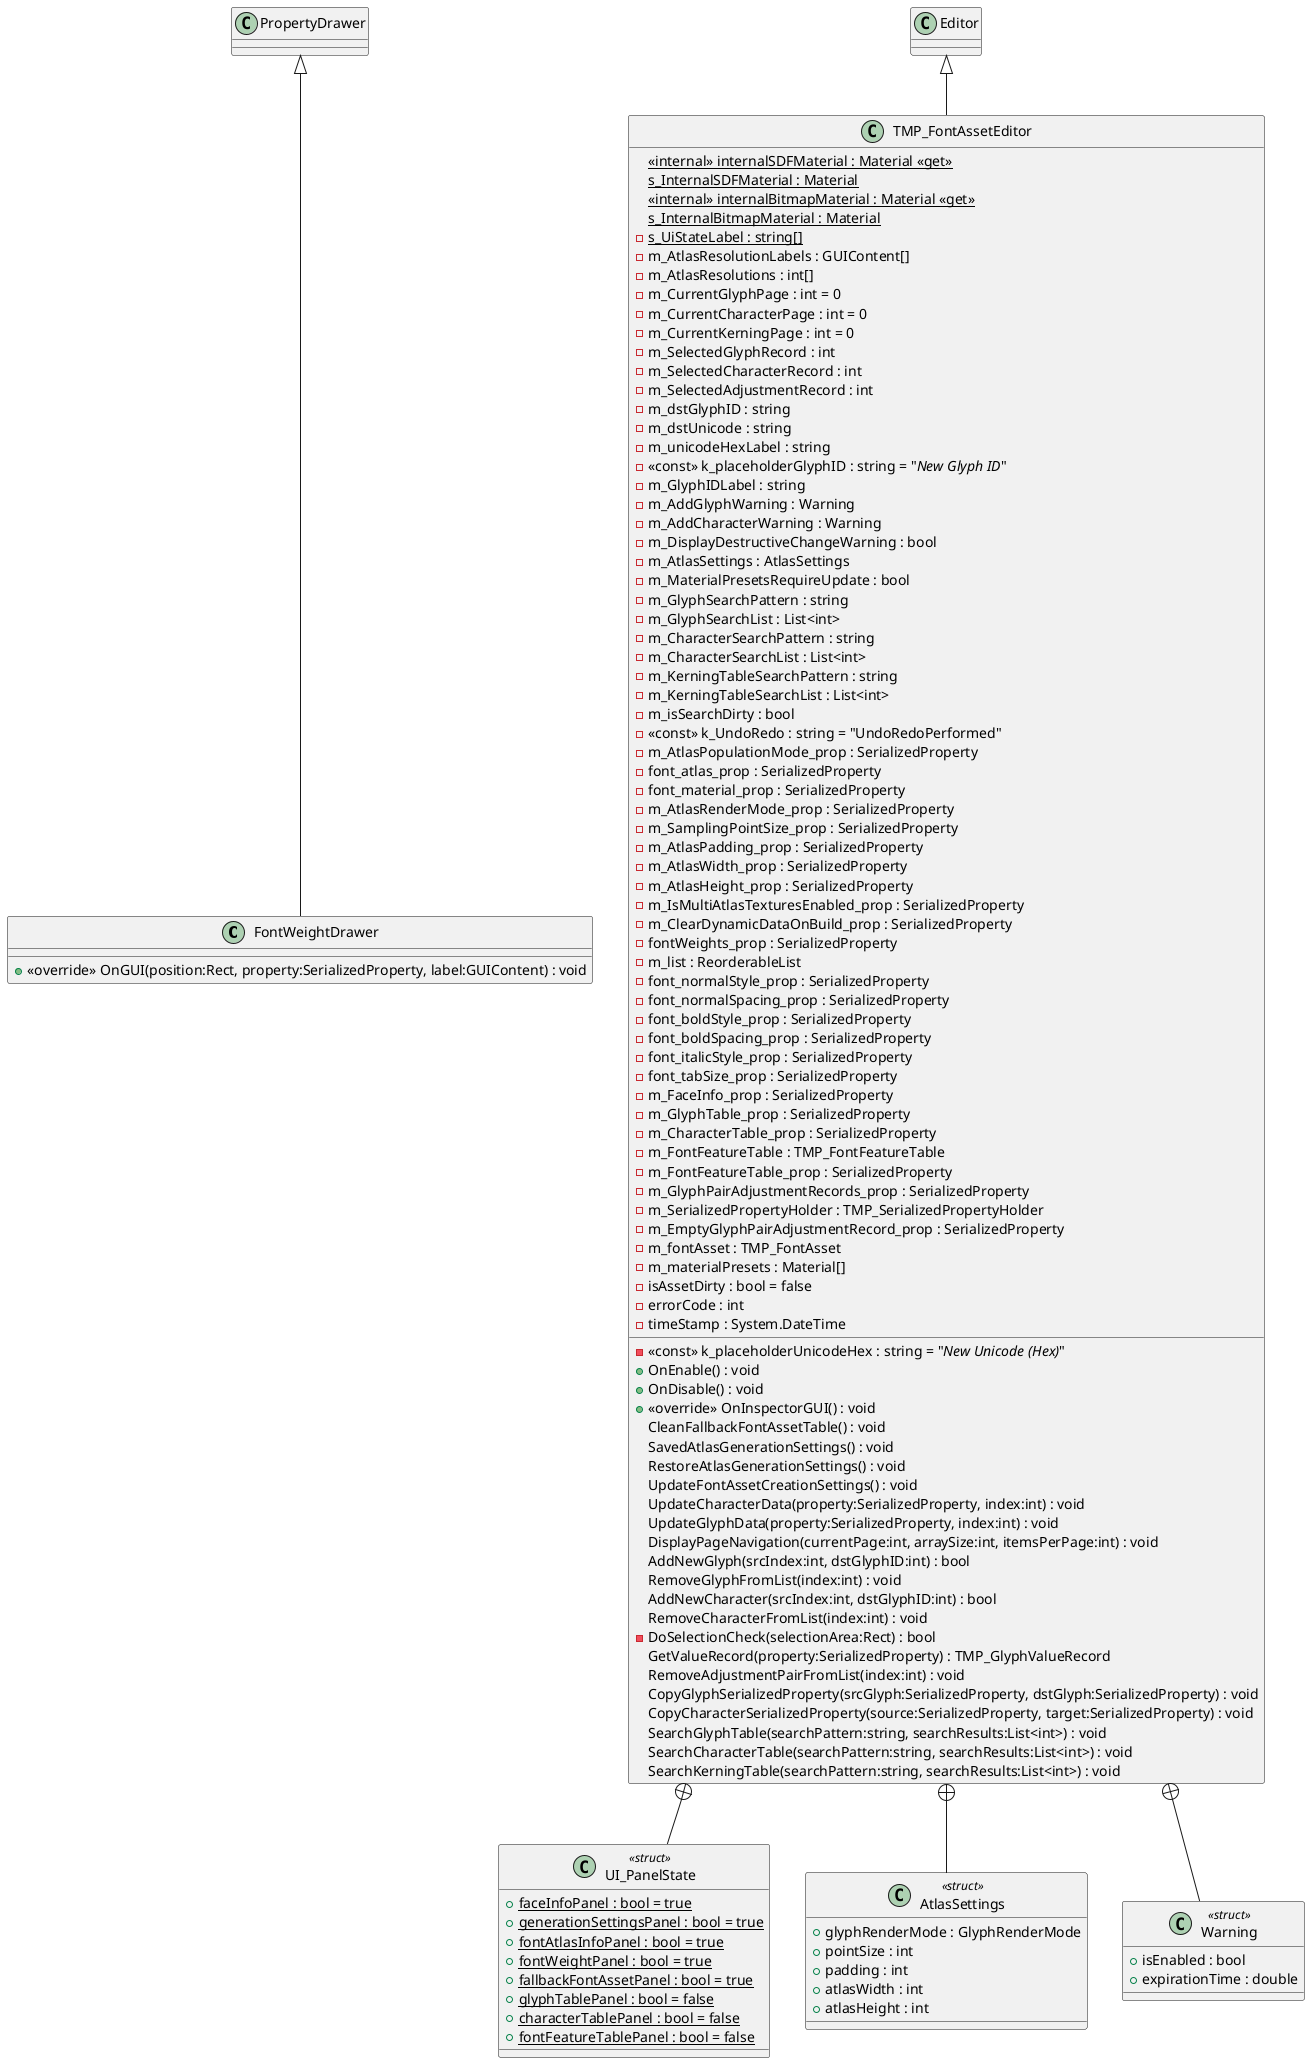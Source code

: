 @startuml
class FontWeightDrawer {
    + <<override>> OnGUI(position:Rect, property:SerializedProperty, label:GUIContent) : void
}
class TMP_FontAssetEditor {
    <<internal>> {static} internalSDFMaterial : Material <<get>>
    {static} s_InternalSDFMaterial : Material
    <<internal>> {static} internalBitmapMaterial : Material <<get>>
    {static} s_InternalBitmapMaterial : Material
    - {static} s_UiStateLabel : string[]
    - m_AtlasResolutionLabels : GUIContent[]
    - m_AtlasResolutions : int[]
    - m_CurrentGlyphPage : int = 0
    - m_CurrentCharacterPage : int = 0
    - m_CurrentKerningPage : int = 0
    - m_SelectedGlyphRecord : int
    - m_SelectedCharacterRecord : int
    - m_SelectedAdjustmentRecord : int
    - m_dstGlyphID : string
    - m_dstUnicode : string
    - <<const>> k_placeholderUnicodeHex : string = "<i>New Unicode (Hex)</i>"
    - m_unicodeHexLabel : string
    - <<const>> k_placeholderGlyphID : string = "<i>New Glyph ID</i>"
    - m_GlyphIDLabel : string
    - m_AddGlyphWarning : Warning
    - m_AddCharacterWarning : Warning
    - m_DisplayDestructiveChangeWarning : bool
    - m_AtlasSettings : AtlasSettings
    - m_MaterialPresetsRequireUpdate : bool
    - m_GlyphSearchPattern : string
    - m_GlyphSearchList : List<int>
    - m_CharacterSearchPattern : string
    - m_CharacterSearchList : List<int>
    - m_KerningTableSearchPattern : string
    - m_KerningTableSearchList : List<int>
    - m_isSearchDirty : bool
    - <<const>> k_UndoRedo : string = "UndoRedoPerformed"
    - m_AtlasPopulationMode_prop : SerializedProperty
    - font_atlas_prop : SerializedProperty
    - font_material_prop : SerializedProperty
    - m_AtlasRenderMode_prop : SerializedProperty
    - m_SamplingPointSize_prop : SerializedProperty
    - m_AtlasPadding_prop : SerializedProperty
    - m_AtlasWidth_prop : SerializedProperty
    - m_AtlasHeight_prop : SerializedProperty
    - m_IsMultiAtlasTexturesEnabled_prop : SerializedProperty
    - m_ClearDynamicDataOnBuild_prop : SerializedProperty
    - fontWeights_prop : SerializedProperty
    - m_list : ReorderableList
    - font_normalStyle_prop : SerializedProperty
    - font_normalSpacing_prop : SerializedProperty
    - font_boldStyle_prop : SerializedProperty
    - font_boldSpacing_prop : SerializedProperty
    - font_italicStyle_prop : SerializedProperty
    - font_tabSize_prop : SerializedProperty
    - m_FaceInfo_prop : SerializedProperty
    - m_GlyphTable_prop : SerializedProperty
    - m_CharacterTable_prop : SerializedProperty
    - m_FontFeatureTable : TMP_FontFeatureTable
    - m_FontFeatureTable_prop : SerializedProperty
    - m_GlyphPairAdjustmentRecords_prop : SerializedProperty
    - m_SerializedPropertyHolder : TMP_SerializedPropertyHolder
    - m_EmptyGlyphPairAdjustmentRecord_prop : SerializedProperty
    - m_fontAsset : TMP_FontAsset
    - m_materialPresets : Material[]
    - isAssetDirty : bool = false
    - errorCode : int
    - timeStamp : System.DateTime
    + OnEnable() : void
    + OnDisable() : void
    + <<override>> OnInspectorGUI() : void
    CleanFallbackFontAssetTable() : void
    SavedAtlasGenerationSettings() : void
    RestoreAtlasGenerationSettings() : void
    UpdateFontAssetCreationSettings() : void
    UpdateCharacterData(property:SerializedProperty, index:int) : void
    UpdateGlyphData(property:SerializedProperty, index:int) : void
    DisplayPageNavigation(currentPage:int, arraySize:int, itemsPerPage:int) : void
    AddNewGlyph(srcIndex:int, dstGlyphID:int) : bool
    RemoveGlyphFromList(index:int) : void
    AddNewCharacter(srcIndex:int, dstGlyphID:int) : bool
    RemoveCharacterFromList(index:int) : void
    - DoSelectionCheck(selectionArea:Rect) : bool
    GetValueRecord(property:SerializedProperty) : TMP_GlyphValueRecord
    RemoveAdjustmentPairFromList(index:int) : void
    CopyGlyphSerializedProperty(srcGlyph:SerializedProperty, dstGlyph:SerializedProperty) : void
    CopyCharacterSerializedProperty(source:SerializedProperty, target:SerializedProperty) : void
    SearchGlyphTable(searchPattern:string, searchResults:List<int>) : void
    SearchCharacterTable(searchPattern:string, searchResults:List<int>) : void
    SearchKerningTable(searchPattern:string, searchResults:List<int>) : void
}
class UI_PanelState <<struct>> {
    + {static} faceInfoPanel : bool = true
    + {static} generationSettingsPanel : bool = true
    + {static} fontAtlasInfoPanel : bool = true
    + {static} fontWeightPanel : bool = true
    + {static} fallbackFontAssetPanel : bool = true
    + {static} glyphTablePanel : bool = false
    + {static} characterTablePanel : bool = false
    + {static} fontFeatureTablePanel : bool = false
}
class AtlasSettings <<struct>> {
    + glyphRenderMode : GlyphRenderMode
    + pointSize : int
    + padding : int
    + atlasWidth : int
    + atlasHeight : int
}
class Warning <<struct>> {
    + isEnabled : bool
    + expirationTime : double
}
PropertyDrawer <|-- FontWeightDrawer
Editor <|-- TMP_FontAssetEditor
TMP_FontAssetEditor +-- UI_PanelState
TMP_FontAssetEditor +-- AtlasSettings
TMP_FontAssetEditor +-- Warning
@enduml
